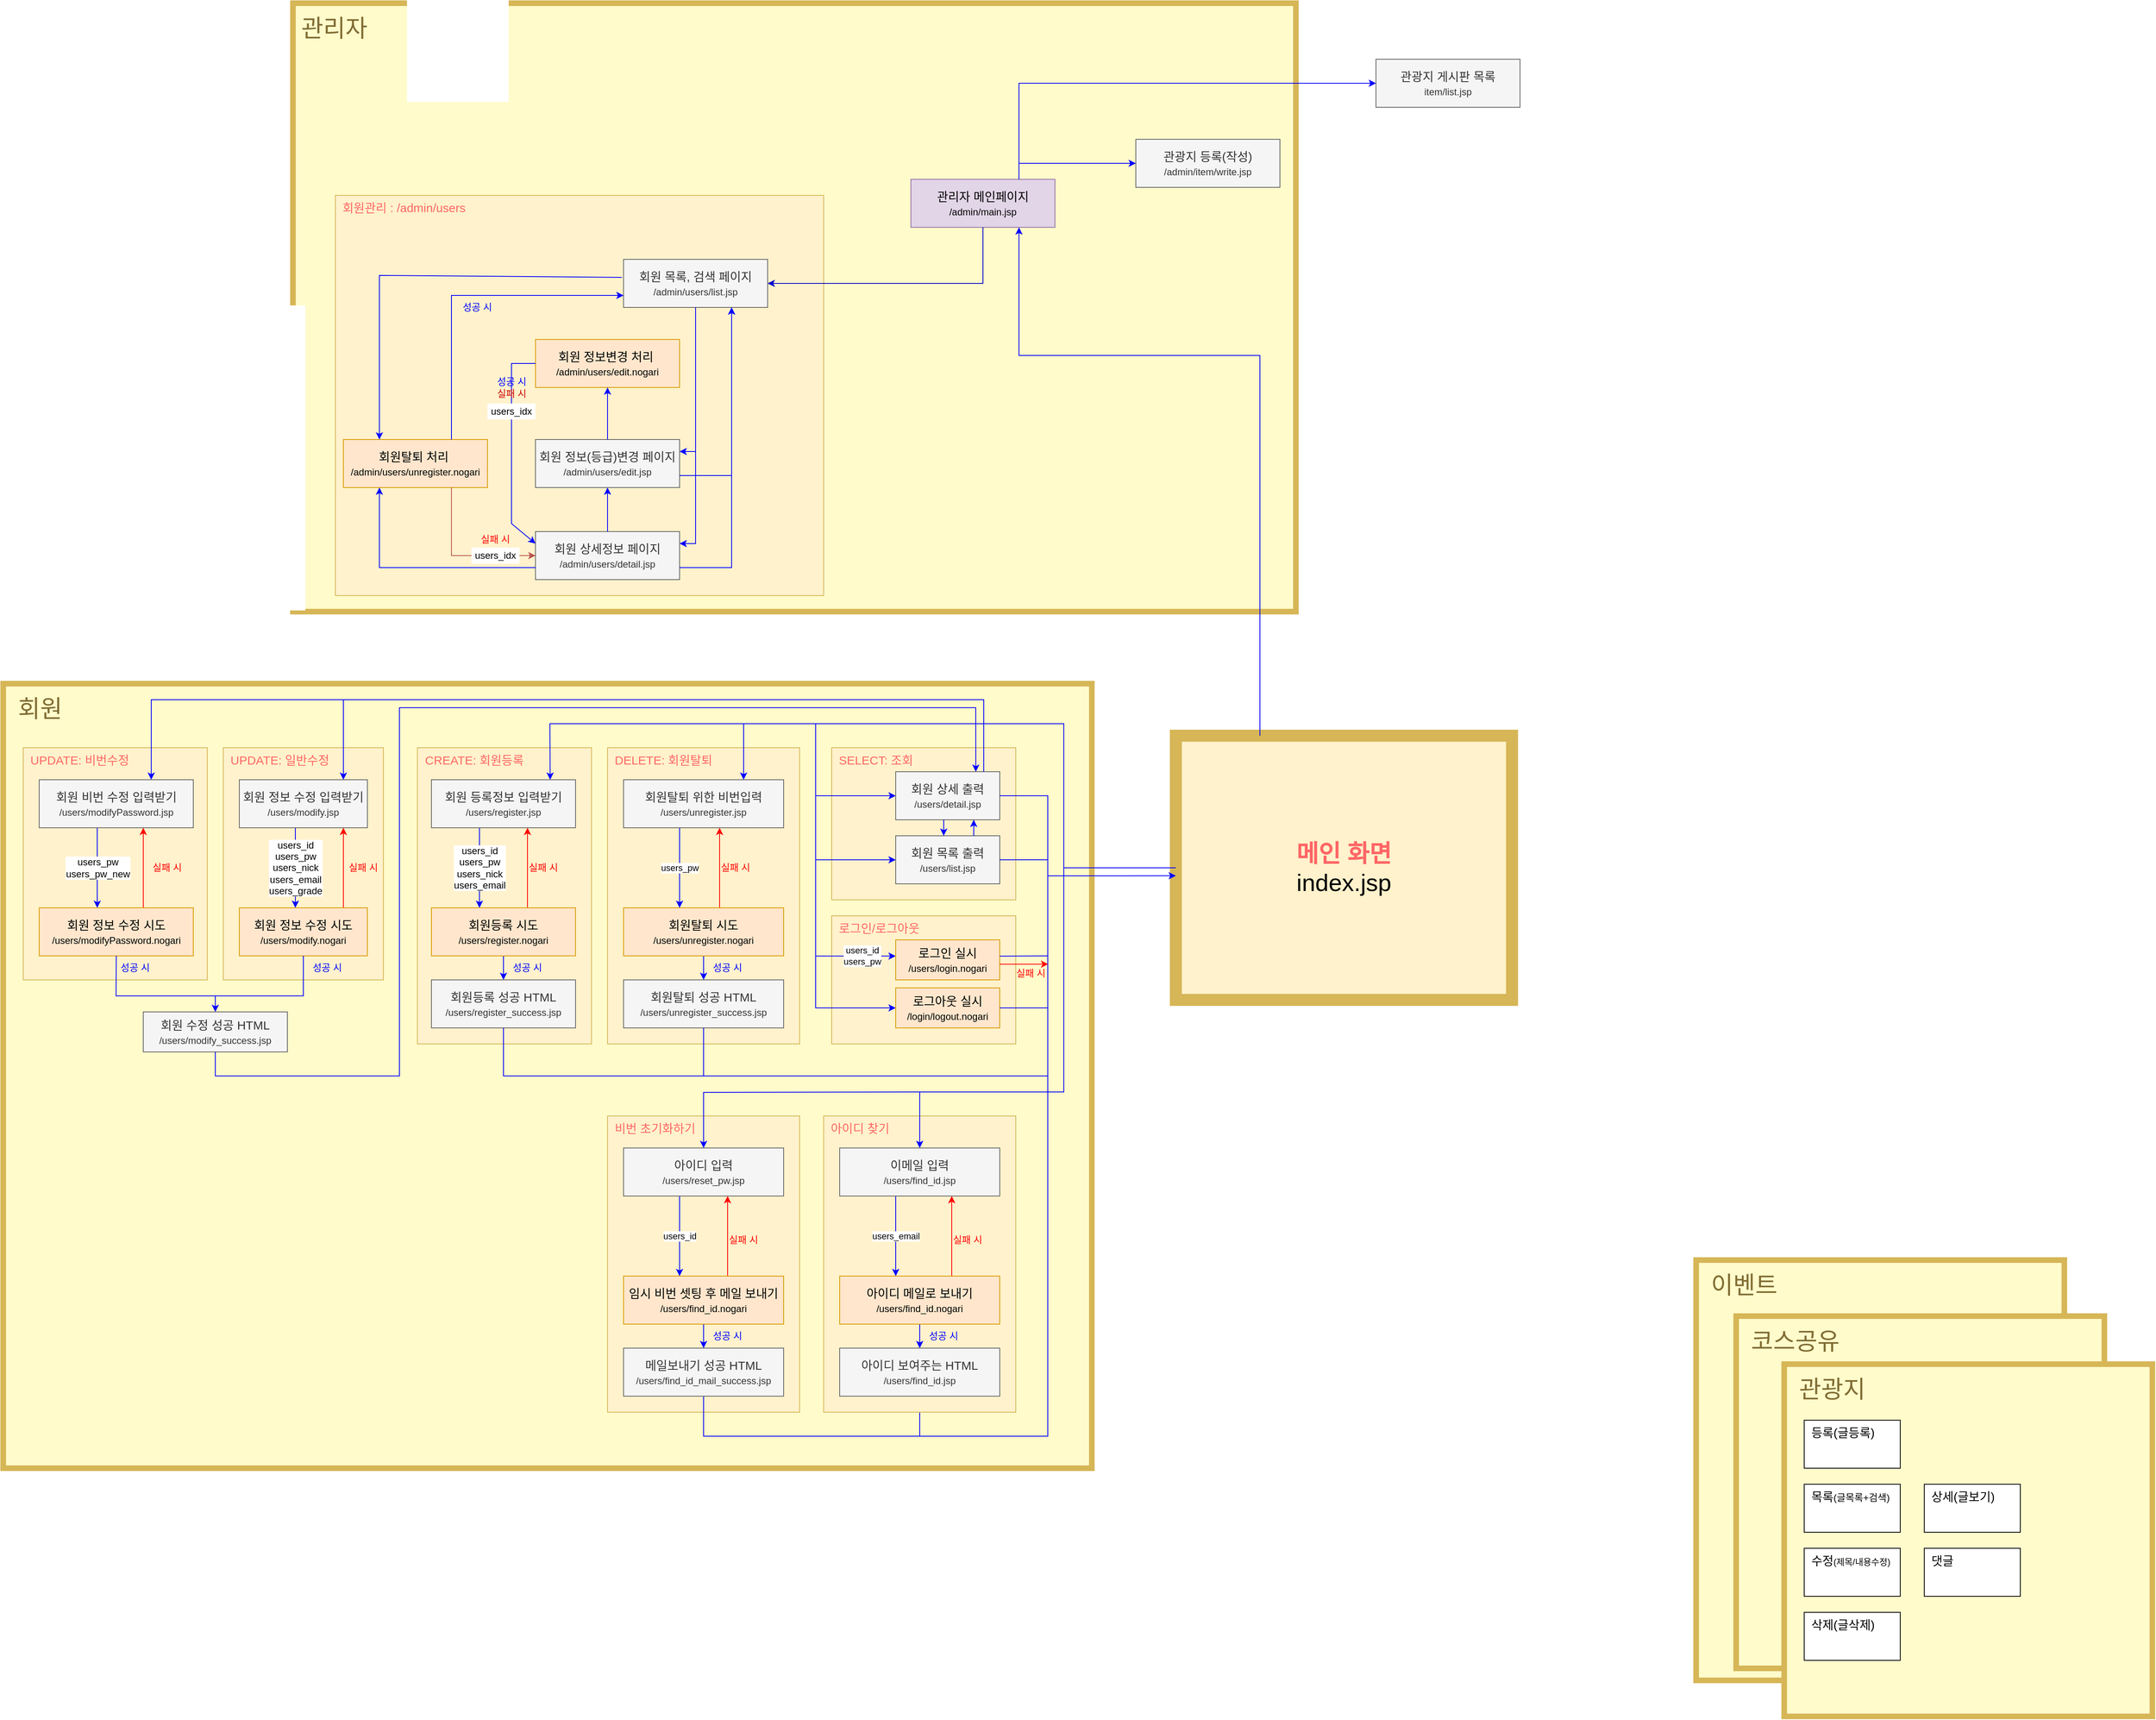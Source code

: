 <mxfile version="15.6.2" type="github">
  <diagram id="LKAplenjJ5uR3z4QHYQ-" name="페이지-1">
    <mxGraphModel dx="2889" dy="2183" grid="1" gridSize="10" guides="1" tooltips="1" connect="1" arrows="1" fold="1" page="1" pageScale="1" pageWidth="827" pageHeight="1169" math="0" shadow="0">
      <root>
        <mxCell id="0" />
        <mxCell id="1" parent="0" />
        <mxCell id="0Vb9KZRRIKZeTRUn4Ug8-1" value="&amp;nbsp;관리자" style="rounded=0;whiteSpace=wrap;html=1;fontSize=30;align=left;verticalAlign=top;strokeWidth=7;strokeColor=#D6B656;fillColor=#FFFBCB;fontColor=#806C33;spacingTop=7;" parent="1" vertex="1">
          <mxGeometry x="-433" y="-790" width="1253" height="760" as="geometry" />
        </mxCell>
        <mxCell id="RrxC0xVvVKl4LWV9-Iuu-66" value="회원관리 : /admin/users" style="rounded=0;whiteSpace=wrap;html=1;fontSize=15;align=left;verticalAlign=top;spacingLeft=7;fillColor=#fff2cc;strokeColor=#d6b656;fontColor=#FF6666;" parent="1" vertex="1">
          <mxGeometry x="-380" y="-550" width="610" height="500" as="geometry" />
        </mxCell>
        <mxCell id="Cjj9x0MrMo0YAK2Xyfjq-2" value="&amp;nbsp; 회원" style="rounded=0;whiteSpace=wrap;html=1;fontSize=30;align=left;verticalAlign=top;strokeWidth=7;strokeColor=#D6B656;fillColor=#FFfbCb;fontColor=#806C33;spacingTop=7;" parent="1" vertex="1">
          <mxGeometry x="-795" y="60" width="1360" height="980" as="geometry" />
        </mxCell>
        <mxCell id="0O0JYE6BqSJ9DFUvW0GO-49" value="로그인/로그아웃" style="rounded=0;whiteSpace=wrap;html=1;fontSize=15;align=left;verticalAlign=top;spacingLeft=7;fillColor=#fff2cc;strokeColor=#d6b656;fontColor=#FF6666;" parent="1" vertex="1">
          <mxGeometry x="240" y="350" width="230" height="160" as="geometry" />
        </mxCell>
        <mxCell id="Cjj9x0MrMo0YAK2Xyfjq-1" value="&lt;font color=&quot;#ff6666&quot;&gt;&lt;b&gt;메인 화면&lt;/b&gt;&lt;/font&gt;&lt;br style=&quot;font-size: 30px&quot;&gt;index.jsp" style="rounded=0;whiteSpace=wrap;html=1;fontSize=30;fillColor=#fff2cc;strokeColor=#d6b656;strokeWidth=15;" parent="1" vertex="1">
          <mxGeometry x="670" y="125" width="420" height="330" as="geometry" />
        </mxCell>
        <mxCell id="Cjj9x0MrMo0YAK2Xyfjq-6" value="&amp;nbsp; 이벤트" style="rounded=0;whiteSpace=wrap;html=1;fontSize=30;align=left;verticalAlign=top;strokeWidth=7;strokeColor=#D6B656;fillColor=#FFFBCB;fontColor=#806C33;spacingTop=7;" parent="1" vertex="1">
          <mxGeometry x="1320" y="780" width="460" height="525" as="geometry" />
        </mxCell>
        <mxCell id="Cjj9x0MrMo0YAK2Xyfjq-4" value="&amp;nbsp; 코스공유" style="rounded=0;whiteSpace=wrap;html=1;fontSize=30;align=left;verticalAlign=top;strokeWidth=7;strokeColor=#D6B656;fillColor=#FFFBCB;fontColor=#806C33;spacingTop=7;" parent="1" vertex="1">
          <mxGeometry x="1370" y="850" width="460" height="440" as="geometry" />
        </mxCell>
        <mxCell id="eZSYwbR7m7RFS-tzi52k-17" value="&amp;nbsp; 관광지" style="rounded=0;whiteSpace=wrap;html=1;fontSize=30;align=left;verticalAlign=top;strokeWidth=7;strokeColor=#D6B656;" parent="1" vertex="1">
          <mxGeometry x="1430" y="910" width="460" height="440" as="geometry" />
        </mxCell>
        <mxCell id="Cjj9x0MrMo0YAK2Xyfjq-88" value="UPDATE: 일반수정" style="rounded=0;whiteSpace=wrap;html=1;fontSize=15;align=left;verticalAlign=top;spacingLeft=7;fillColor=#fff2cc;strokeColor=#d6b656;fontColor=#FF6666;" parent="1" vertex="1">
          <mxGeometry x="-520" y="140" width="200" height="290" as="geometry" />
        </mxCell>
        <mxCell id="Cjj9x0MrMo0YAK2Xyfjq-121" value="UPDATE: 비번수정" style="rounded=0;whiteSpace=wrap;html=1;fontSize=15;align=left;verticalAlign=top;spacingLeft=7;fillColor=#fff2cc;strokeColor=#d6b656;fontColor=#FF6666;" parent="1" vertex="1">
          <mxGeometry x="-770" y="140" width="230" height="290" as="geometry" />
        </mxCell>
        <mxCell id="0O0JYE6BqSJ9DFUvW0GO-34" value="users_id&lt;br&gt;users_pw" style="edgeStyle=orthogonalEdgeStyle;rounded=0;orthogonalLoop=1;jettySize=auto;html=1;endArrow=classic;endFill=1;strokeColor=#0000FF;entryX=0;entryY=0.405;entryDx=0;entryDy=0;entryPerimeter=0;" parent="1" target="Cjj9x0MrMo0YAK2Xyfjq-65" edge="1">
          <mxGeometry x="0.616" relative="1" as="geometry">
            <mxPoint x="220" y="280" as="sourcePoint" />
            <mxPoint x="250" y="405" as="targetPoint" />
            <Array as="points">
              <mxPoint x="220" y="400" />
            </Array>
            <mxPoint as="offset" />
          </mxGeometry>
        </mxCell>
        <mxCell id="Cjj9x0MrMo0YAK2Xyfjq-3" value="&amp;nbsp; 관광지" style="rounded=0;whiteSpace=wrap;html=1;fontSize=30;align=left;verticalAlign=top;strokeWidth=7;strokeColor=#D6B656;fillColor=#FFFBCB;fontColor=#806C33;spacingTop=7;" parent="1" vertex="1">
          <mxGeometry x="1430" y="910" width="460" height="440" as="geometry" />
        </mxCell>
        <mxCell id="Cjj9x0MrMo0YAK2Xyfjq-16" value="등록(글등록)" style="rounded=0;whiteSpace=wrap;html=1;fontSize=15;align=left;verticalAlign=top;spacingLeft=7;" parent="1" vertex="1">
          <mxGeometry x="1455" y="980" width="120" height="60" as="geometry" />
        </mxCell>
        <mxCell id="Cjj9x0MrMo0YAK2Xyfjq-17" value="수정&lt;font style=&quot;font-size: 11px&quot;&gt;(제목/내용수정)&lt;/font&gt;" style="rounded=0;whiteSpace=wrap;html=1;fontSize=15;align=left;verticalAlign=top;spacingLeft=7;" parent="1" vertex="1">
          <mxGeometry x="1455" y="1140" width="120" height="60" as="geometry" />
        </mxCell>
        <mxCell id="Cjj9x0MrMo0YAK2Xyfjq-18" value="목록&lt;font style=&quot;font-size: 12px&quot;&gt;(글목록+검색)&lt;/font&gt;" style="rounded=0;whiteSpace=wrap;html=1;fontSize=15;align=left;verticalAlign=top;spacingLeft=7;" parent="1" vertex="1">
          <mxGeometry x="1455" y="1060" width="120" height="60" as="geometry" />
        </mxCell>
        <mxCell id="Cjj9x0MrMo0YAK2Xyfjq-19" value="삭제(글삭제)" style="rounded=0;whiteSpace=wrap;html=1;fontSize=15;align=left;verticalAlign=top;spacingLeft=7;" parent="1" vertex="1">
          <mxGeometry x="1455" y="1220" width="120" height="60" as="geometry" />
        </mxCell>
        <mxCell id="Cjj9x0MrMo0YAK2Xyfjq-20" value="상세(글보기)" style="rounded=0;whiteSpace=wrap;html=1;fontSize=15;align=left;verticalAlign=top;spacingLeft=7;" parent="1" vertex="1">
          <mxGeometry x="1605" y="1060" width="120" height="60" as="geometry" />
        </mxCell>
        <mxCell id="Cjj9x0MrMo0YAK2Xyfjq-24" value="댓글" style="rounded=0;whiteSpace=wrap;html=1;fontSize=15;align=left;verticalAlign=top;spacingLeft=7;" parent="1" vertex="1">
          <mxGeometry x="1605" y="1140" width="120" height="60" as="geometry" />
        </mxCell>
        <mxCell id="Cjj9x0MrMo0YAK2Xyfjq-55" value="" style="endArrow=classic;html=1;rounded=0;fontSize=12;fontColor=#0000FF;strokeColor=none;exitX=0.708;exitY=0;exitDx=0;exitDy=0;exitPerimeter=0;" parent="1" edge="1">
          <mxGeometry width="50" height="50" relative="1" as="geometry">
            <mxPoint x="623.96" y="535" as="sourcePoint" />
            <mxPoint x="624" y="435" as="targetPoint" />
          </mxGeometry>
        </mxCell>
        <mxCell id="Cjj9x0MrMo0YAK2Xyfjq-58" value="로그아웃 실시&lt;br&gt;&lt;font style=&quot;font-size: 12px&quot;&gt;/login/logout.nogari&lt;/font&gt;" style="rounded=0;whiteSpace=wrap;html=1;fontSize=15;align=center;verticalAlign=middle;spacingLeft=0;fillColor=#ffe6cc;strokeColor=#d79b00;" parent="1" vertex="1">
          <mxGeometry x="320" y="440" width="130" height="50" as="geometry" />
        </mxCell>
        <mxCell id="Cjj9x0MrMo0YAK2Xyfjq-65" value="로그인 실시&lt;br&gt;&lt;font style=&quot;font-size: 12px&quot;&gt;/users/login.nogari&lt;/font&gt;" style="rounded=0;whiteSpace=wrap;html=1;fontSize=15;align=center;verticalAlign=middle;spacingLeft=0;fillColor=#ffe6cc;strokeColor=#d79b00;" parent="1" vertex="1">
          <mxGeometry x="320" y="380" width="130" height="50" as="geometry" />
        </mxCell>
        <mxCell id="0O0JYE6BqSJ9DFUvW0GO-6" value="" style="edgeStyle=orthogonalEdgeStyle;rounded=0;orthogonalLoop=1;jettySize=auto;html=1;strokeColor=#FF0000;" parent="1" source="Cjj9x0MrMo0YAK2Xyfjq-92" target="Cjj9x0MrMo0YAK2Xyfjq-96" edge="1">
          <mxGeometry relative="1" as="geometry">
            <Array as="points">
              <mxPoint x="-370" y="310" />
              <mxPoint x="-370" y="310" />
            </Array>
          </mxGeometry>
        </mxCell>
        <mxCell id="Cjj9x0MrMo0YAK2Xyfjq-92" value="회원 정보 수정 시도&lt;br&gt;&lt;font style=&quot;font-size: 12px&quot;&gt;/users/modify.nogari&lt;/font&gt;" style="rounded=0;whiteSpace=wrap;html=1;fontSize=15;align=center;verticalAlign=middle;spacingLeft=0;fillColor=#ffe6cc;strokeColor=#d79b00;" parent="1" vertex="1">
          <mxGeometry x="-500" y="340" width="160" height="60" as="geometry" />
        </mxCell>
        <mxCell id="Cjj9x0MrMo0YAK2Xyfjq-93" value="회원 수정 성공 HTML&lt;br&gt;&lt;font style=&quot;font-size: 12px&quot;&gt;/users/modify_success.jsp&lt;/font&gt;" style="rounded=0;whiteSpace=wrap;html=1;fontSize=15;align=center;verticalAlign=middle;spacingLeft=0;fillColor=#f5f5f5;strokeColor=#666666;fontColor=#333333;" parent="1" vertex="1">
          <mxGeometry x="-620" y="470" width="180" height="50" as="geometry" />
        </mxCell>
        <mxCell id="Cjj9x0MrMo0YAK2Xyfjq-94" value="실패 시" style="text;html=1;strokeColor=none;fillColor=none;align=center;verticalAlign=middle;whiteSpace=wrap;rounded=0;fontSize=12;fontColor=#FF0000;" parent="1" vertex="1">
          <mxGeometry x="-375" y="275" width="60" height="30" as="geometry" />
        </mxCell>
        <mxCell id="Cjj9x0MrMo0YAK2Xyfjq-95" value="성공 시" style="text;html=1;strokeColor=none;fillColor=none;align=center;verticalAlign=middle;whiteSpace=wrap;rounded=0;fontSize=12;fontColor=#0000FF;" parent="1" vertex="1">
          <mxGeometry x="-420" y="400" width="60" height="30" as="geometry" />
        </mxCell>
        <mxCell id="0O0JYE6BqSJ9DFUvW0GO-5" value="&lt;div style=&quot;font-size: 12px&quot;&gt;users_id&lt;/div&gt;&lt;div style=&quot;font-size: 12px&quot;&gt;users_pw&lt;/div&gt;&lt;div style=&quot;font-size: 12px&quot;&gt;users_nick&lt;/div&gt;&lt;div style=&quot;font-size: 12px&quot;&gt;users_email&lt;/div&gt;&lt;div style=&quot;font-size: 12px&quot;&gt;users_grade&lt;/div&gt;" style="edgeStyle=orthogonalEdgeStyle;rounded=0;orthogonalLoop=1;jettySize=auto;html=1;strokeColor=#0000FF;" parent="1" source="Cjj9x0MrMo0YAK2Xyfjq-96" target="Cjj9x0MrMo0YAK2Xyfjq-92" edge="1">
          <mxGeometry relative="1" as="geometry">
            <Array as="points">
              <mxPoint x="-430" y="250" />
              <mxPoint x="-430" y="250" />
            </Array>
          </mxGeometry>
        </mxCell>
        <mxCell id="Cjj9x0MrMo0YAK2Xyfjq-96" value="회원 정보 수정 입력받기&lt;br&gt;&lt;font style=&quot;font-size: 12px&quot;&gt;/users/modify.jsp&lt;/font&gt;" style="rounded=0;whiteSpace=wrap;html=1;fontSize=15;align=center;verticalAlign=middle;spacingLeft=0;fillColor=#f5f5f5;fontColor=#333333;strokeColor=#666666;" parent="1" vertex="1">
          <mxGeometry x="-500" y="180" width="160" height="60" as="geometry" />
        </mxCell>
        <mxCell id="0O0JYE6BqSJ9DFUvW0GO-3" value="" style="edgeStyle=orthogonalEdgeStyle;rounded=0;orthogonalLoop=1;jettySize=auto;html=1;strokeColor=#FF0000;" parent="1" source="Cjj9x0MrMo0YAK2Xyfjq-125" target="Cjj9x0MrMo0YAK2Xyfjq-129" edge="1">
          <mxGeometry relative="1" as="geometry">
            <Array as="points">
              <mxPoint x="-620" y="290" />
              <mxPoint x="-620" y="290" />
            </Array>
          </mxGeometry>
        </mxCell>
        <mxCell id="Cjj9x0MrMo0YAK2Xyfjq-125" value="회원 정보 수정 시도&lt;br&gt;&lt;font style=&quot;font-size: 12px&quot;&gt;/users/modifyPassword.nogari&lt;/font&gt;" style="rounded=0;whiteSpace=wrap;html=1;fontSize=15;align=center;verticalAlign=middle;spacingLeft=0;fillColor=#ffe6cc;strokeColor=#d79b00;" parent="1" vertex="1">
          <mxGeometry x="-750" y="340" width="192.5" height="60" as="geometry" />
        </mxCell>
        <mxCell id="Cjj9x0MrMo0YAK2Xyfjq-127" value="실패 시" style="text;html=1;strokeColor=none;fillColor=none;align=center;verticalAlign=middle;whiteSpace=wrap;rounded=0;fontSize=12;fontColor=#FF0000;" parent="1" vertex="1">
          <mxGeometry x="-620" y="275" width="60" height="30" as="geometry" />
        </mxCell>
        <mxCell id="Cjj9x0MrMo0YAK2Xyfjq-128" value="성공 시" style="text;html=1;strokeColor=none;fillColor=none;align=center;verticalAlign=middle;whiteSpace=wrap;rounded=0;fontSize=12;fontColor=#0000FF;" parent="1" vertex="1">
          <mxGeometry x="-660" y="400" width="60" height="30" as="geometry" />
        </mxCell>
        <mxCell id="0O0JYE6BqSJ9DFUvW0GO-2" value="&lt;div style=&quot;font-size: 12px&quot;&gt;users_pw&lt;/div&gt;&lt;div style=&quot;font-size: 12px&quot;&gt;users_pw_new&lt;/div&gt;" style="edgeStyle=orthogonalEdgeStyle;rounded=0;orthogonalLoop=1;jettySize=auto;html=1;strokeColor=#0000FF;" parent="1" source="Cjj9x0MrMo0YAK2Xyfjq-129" target="Cjj9x0MrMo0YAK2Xyfjq-125" edge="1">
          <mxGeometry relative="1" as="geometry">
            <Array as="points">
              <mxPoint x="-677.5" y="250" />
              <mxPoint x="-677.5" y="250" />
            </Array>
          </mxGeometry>
        </mxCell>
        <mxCell id="Cjj9x0MrMo0YAK2Xyfjq-129" value="회원 비번 수정 입력받기&lt;br&gt;&lt;font style=&quot;font-size: 12px&quot;&gt;/users/modifyPassword.jsp&lt;/font&gt;" style="rounded=0;whiteSpace=wrap;html=1;fontSize=15;align=center;verticalAlign=middle;spacingLeft=0;fillColor=#f5f5f5;fontColor=#333333;strokeColor=#666666;" parent="1" vertex="1">
          <mxGeometry x="-750" y="180" width="192.5" height="60" as="geometry" />
        </mxCell>
        <mxCell id="Cjj9x0MrMo0YAK2Xyfjq-132" value="" style="endArrow=classic;html=1;rounded=0;fontSize=12;fontColor=#0000FF;strokeColor=#0000FF;entryX=0.727;entryY=0;entryDx=0;entryDy=0;entryPerimeter=0;" parent="1" target="Cjj9x0MrMo0YAK2Xyfjq-129" edge="1">
          <mxGeometry width="50" height="50" relative="1" as="geometry">
            <mxPoint x="-370" y="80" as="sourcePoint" />
            <mxPoint x="-620" y="170" as="targetPoint" />
            <Array as="points">
              <mxPoint x="-610" y="80" />
            </Array>
          </mxGeometry>
        </mxCell>
        <mxCell id="eZSYwbR7m7RFS-tzi52k-8" value="DELETE: 회원탈퇴" style="rounded=0;whiteSpace=wrap;html=1;fontSize=15;align=left;verticalAlign=top;spacingLeft=7;fillColor=#fff2cc;strokeColor=#d6b656;fontColor=#FF6666;" parent="1" vertex="1">
          <mxGeometry x="-40" y="140" width="240" height="370" as="geometry" />
        </mxCell>
        <mxCell id="eZSYwbR7m7RFS-tzi52k-9" value="SELECT: 조회" style="rounded=0;whiteSpace=wrap;html=1;fontSize=15;align=left;verticalAlign=top;spacingLeft=7;fillColor=#fff2cc;strokeColor=#d6b656;fontColor=#FF6666;" parent="1" vertex="1">
          <mxGeometry x="240" y="140" width="230" height="190" as="geometry" />
        </mxCell>
        <mxCell id="eZSYwbR7m7RFS-tzi52k-10" value="CREATE: 회원등록" style="rounded=0;whiteSpace=wrap;html=1;fontSize=15;align=left;verticalAlign=top;spacingLeft=7;fillColor=#fff2cc;strokeColor=#d6b656;fontColor=#FF6666;" parent="1" vertex="1">
          <mxGeometry x="-277.5" y="140" width="217.5" height="370" as="geometry" />
        </mxCell>
        <mxCell id="Cjj9x0MrMo0YAK2Xyfjq-29" value="" style="edgeStyle=orthogonalEdgeStyle;rounded=0;orthogonalLoop=1;jettySize=auto;html=1;fontSize=12;strokeColor=#0000FF;" parent="1" source="Cjj9x0MrMo0YAK2Xyfjq-26" target="Cjj9x0MrMo0YAK2Xyfjq-28" edge="1">
          <mxGeometry relative="1" as="geometry" />
        </mxCell>
        <mxCell id="0O0JYE6BqSJ9DFUvW0GO-12" value="" style="edgeStyle=orthogonalEdgeStyle;rounded=0;orthogonalLoop=1;jettySize=auto;html=1;strokeColor=#FF0000;" parent="1" source="Cjj9x0MrMo0YAK2Xyfjq-26" target="Cjj9x0MrMo0YAK2Xyfjq-34" edge="1">
          <mxGeometry relative="1" as="geometry">
            <Array as="points">
              <mxPoint x="-140" y="250" />
              <mxPoint x="-140" y="250" />
            </Array>
          </mxGeometry>
        </mxCell>
        <mxCell id="Cjj9x0MrMo0YAK2Xyfjq-26" value="회원등록 시도&lt;br&gt;&lt;font style=&quot;font-size: 12px&quot;&gt;/users/register.nogari&lt;/font&gt;" style="rounded=0;whiteSpace=wrap;html=1;fontSize=15;align=center;verticalAlign=middle;spacingLeft=0;fillColor=#ffe6cc;strokeColor=#d79b00;" parent="1" vertex="1">
          <mxGeometry x="-260" y="340" width="180" height="60" as="geometry" />
        </mxCell>
        <mxCell id="Cjj9x0MrMo0YAK2Xyfjq-28" value="회원등록 성공 HTML&lt;br&gt;&lt;font style=&quot;font-size: 12px&quot;&gt;/users/register_success.jsp&lt;/font&gt;" style="rounded=0;whiteSpace=wrap;html=1;fontSize=15;align=center;verticalAlign=middle;spacingLeft=0;fillColor=#f5f5f5;strokeColor=#666666;fontColor=#333333;" parent="1" vertex="1">
          <mxGeometry x="-260" y="430" width="180" height="60" as="geometry" />
        </mxCell>
        <mxCell id="Cjj9x0MrMo0YAK2Xyfjq-32" value="실패 시" style="text;html=1;strokeColor=none;fillColor=none;align=center;verticalAlign=middle;whiteSpace=wrap;rounded=0;fontSize=12;fontColor=#FF0000;" parent="1" vertex="1">
          <mxGeometry x="-150" y="275" width="60" height="30" as="geometry" />
        </mxCell>
        <mxCell id="Cjj9x0MrMo0YAK2Xyfjq-33" value="성공 시" style="text;html=1;strokeColor=none;fillColor=none;align=center;verticalAlign=middle;whiteSpace=wrap;rounded=0;fontSize=12;fontColor=#0000FF;" parent="1" vertex="1">
          <mxGeometry x="-170" y="400" width="60" height="30" as="geometry" />
        </mxCell>
        <mxCell id="0O0JYE6BqSJ9DFUvW0GO-10" value="&lt;div style=&quot;font-size: 12px&quot;&gt;users_id&lt;/div&gt;&lt;div style=&quot;font-size: 12px&quot;&gt;users_pw&lt;/div&gt;&lt;div style=&quot;font-size: 12px&quot;&gt;users_nick&lt;/div&gt;&lt;div style=&quot;font-size: 12px&quot;&gt;users_email&lt;/div&gt;" style="edgeStyle=orthogonalEdgeStyle;rounded=0;orthogonalLoop=1;jettySize=auto;html=1;strokeColor=#0000FF;" parent="1" source="Cjj9x0MrMo0YAK2Xyfjq-34" target="Cjj9x0MrMo0YAK2Xyfjq-26" edge="1">
          <mxGeometry relative="1" as="geometry">
            <Array as="points">
              <mxPoint x="-200" y="250" />
              <mxPoint x="-200" y="250" />
            </Array>
          </mxGeometry>
        </mxCell>
        <mxCell id="Cjj9x0MrMo0YAK2Xyfjq-34" value="회원 등록정보 입력받기&lt;br&gt;&lt;font style=&quot;font-size: 12px&quot;&gt;/users/register.jsp&lt;/font&gt;" style="rounded=0;whiteSpace=wrap;html=1;fontSize=15;align=center;verticalAlign=middle;spacingLeft=0;fillColor=#f5f5f5;fontColor=#333333;strokeColor=#666666;" parent="1" vertex="1">
          <mxGeometry x="-260" y="180" width="180" height="60" as="geometry" />
        </mxCell>
        <mxCell id="Cjj9x0MrMo0YAK2Xyfjq-70" value="" style="edgeStyle=orthogonalEdgeStyle;rounded=0;orthogonalLoop=1;jettySize=auto;html=1;fontSize=12;strokeColor=#0000FF;" parent="1" source="Cjj9x0MrMo0YAK2Xyfjq-71" target="Cjj9x0MrMo0YAK2Xyfjq-72" edge="1">
          <mxGeometry relative="1" as="geometry" />
        </mxCell>
        <mxCell id="0O0JYE6BqSJ9DFUvW0GO-14" value="" style="edgeStyle=orthogonalEdgeStyle;rounded=0;orthogonalLoop=1;jettySize=auto;html=1;strokeColor=#FF0000;" parent="1" source="Cjj9x0MrMo0YAK2Xyfjq-71" target="Cjj9x0MrMo0YAK2Xyfjq-74" edge="1">
          <mxGeometry relative="1" as="geometry">
            <Array as="points">
              <mxPoint x="100" y="320" />
              <mxPoint x="100" y="320" />
            </Array>
          </mxGeometry>
        </mxCell>
        <mxCell id="Cjj9x0MrMo0YAK2Xyfjq-71" value="회원탈퇴 시도&lt;br&gt;&lt;font style=&quot;font-size: 12px&quot;&gt;/users/unregister.nogari&lt;/font&gt;" style="rounded=0;whiteSpace=wrap;html=1;fontSize=15;align=center;verticalAlign=middle;spacingLeft=0;fillColor=#ffe6cc;strokeColor=#d79b00;" parent="1" vertex="1">
          <mxGeometry x="-20" y="340" width="200" height="60" as="geometry" />
        </mxCell>
        <mxCell id="Cjj9x0MrMo0YAK2Xyfjq-72" value="회원탈퇴 성공 HTML&lt;br&gt;&lt;font style=&quot;font-size: 12px&quot;&gt;/users/unregister_success.jsp&lt;/font&gt;" style="rounded=0;whiteSpace=wrap;html=1;fontSize=15;align=center;verticalAlign=middle;spacingLeft=0;fillColor=#f5f5f5;strokeColor=#666666;fontColor=#333333;" parent="1" vertex="1">
          <mxGeometry x="-20" y="430" width="200" height="60" as="geometry" />
        </mxCell>
        <mxCell id="0O0JYE6BqSJ9DFUvW0GO-13" value="users_pw" style="edgeStyle=orthogonalEdgeStyle;rounded=0;orthogonalLoop=1;jettySize=auto;html=1;strokeColor=#0000FF;" parent="1" source="Cjj9x0MrMo0YAK2Xyfjq-74" target="Cjj9x0MrMo0YAK2Xyfjq-71" edge="1">
          <mxGeometry relative="1" as="geometry">
            <Array as="points">
              <mxPoint x="50" y="280" />
              <mxPoint x="50" y="280" />
            </Array>
          </mxGeometry>
        </mxCell>
        <mxCell id="Cjj9x0MrMo0YAK2Xyfjq-74" value="회원탈퇴 위한 비번입력&lt;br&gt;&lt;font style=&quot;font-size: 12px&quot;&gt;/users/unregister.jsp&lt;/font&gt;" style="rounded=0;whiteSpace=wrap;html=1;fontSize=15;align=center;verticalAlign=middle;spacingLeft=0;fillColor=#f5f5f5;fontColor=#333333;strokeColor=#666666;" parent="1" vertex="1">
          <mxGeometry x="-20" y="180" width="200" height="60" as="geometry" />
        </mxCell>
        <mxCell id="Cjj9x0MrMo0YAK2Xyfjq-79" value="실패 시" style="text;html=1;strokeColor=none;fillColor=none;align=center;verticalAlign=middle;whiteSpace=wrap;rounded=0;fontSize=12;fontColor=#FF0000;" parent="1" vertex="1">
          <mxGeometry x="90" y="275" width="60" height="30" as="geometry" />
        </mxCell>
        <mxCell id="Cjj9x0MrMo0YAK2Xyfjq-83" value="성공 시" style="text;html=1;strokeColor=none;fillColor=none;align=center;verticalAlign=middle;whiteSpace=wrap;rounded=0;fontSize=12;fontColor=#0000FF;" parent="1" vertex="1">
          <mxGeometry x="80" y="400" width="60" height="30" as="geometry" />
        </mxCell>
        <mxCell id="qeRpfIJ-NzUvuzRz1GTt-18" value="회원 목록 출력&lt;br&gt;&lt;font style=&quot;font-size: 12px&quot;&gt;/users/list.jsp&lt;/font&gt;" style="rounded=0;whiteSpace=wrap;html=1;fontSize=15;align=center;verticalAlign=middle;spacingLeft=0;fillColor=#f5f5f5;fontColor=#333333;strokeColor=#666666;" parent="1" vertex="1">
          <mxGeometry x="320" y="250" width="130" height="60" as="geometry" />
        </mxCell>
        <mxCell id="Cjj9x0MrMo0YAK2Xyfjq-50" value="" style="edgeStyle=orthogonalEdgeStyle;rounded=0;orthogonalLoop=1;jettySize=auto;html=1;fontSize=12;fontColor=#0000FF;strokeColor=#0000FF;entryX=0;entryY=0.5;entryDx=0;entryDy=0;exitX=0;exitY=0.5;exitDx=0;exitDy=0;" parent="1" source="Cjj9x0MrMo0YAK2Xyfjq-1" target="qeRpfIJ-NzUvuzRz1GTt-19" edge="1">
          <mxGeometry relative="1" as="geometry">
            <mxPoint x="380" y="110" as="sourcePoint" />
            <mxPoint x="260" y="200" as="targetPoint" />
            <Array as="points">
              <mxPoint x="530" y="290" />
              <mxPoint x="530" y="110" />
              <mxPoint x="220" y="110" />
              <mxPoint x="220" y="200" />
            </Array>
          </mxGeometry>
        </mxCell>
        <mxCell id="Cjj9x0MrMo0YAK2Xyfjq-82" value="" style="endArrow=classic;html=1;rounded=0;fontSize=12;fontColor=#0000FF;strokeColor=#0000FF;entryX=0.824;entryY=0;entryDx=0;entryDy=0;entryPerimeter=0;" parent="1" target="Cjj9x0MrMo0YAK2Xyfjq-34" edge="1">
          <mxGeometry width="50" height="50" relative="1" as="geometry">
            <mxPoint x="220" y="110" as="sourcePoint" />
            <mxPoint x="-30" y="170" as="targetPoint" />
            <Array as="points">
              <mxPoint x="-112" y="110" />
            </Array>
          </mxGeometry>
        </mxCell>
        <mxCell id="Cjj9x0MrMo0YAK2Xyfjq-45" value="" style="endArrow=classic;html=1;rounded=0;fontSize=12;fontColor=#0000FF;strokeColor=#0000FF;exitX=0.5;exitY=1;exitDx=0;exitDy=0;entryX=0;entryY=0.53;entryDx=0;entryDy=0;entryPerimeter=0;" parent="1" source="Cjj9x0MrMo0YAK2Xyfjq-72" target="Cjj9x0MrMo0YAK2Xyfjq-1" edge="1">
          <mxGeometry width="50" height="50" relative="1" as="geometry">
            <mxPoint x="90" y="545" as="sourcePoint" />
            <mxPoint x="480" y="350" as="targetPoint" />
            <Array as="points">
              <mxPoint x="80" y="550" />
              <mxPoint x="510" y="550" />
              <mxPoint x="510" y="430" />
              <mxPoint x="510" y="300" />
            </Array>
          </mxGeometry>
        </mxCell>
        <mxCell id="Cjj9x0MrMo0YAK2Xyfjq-47" value="" style="endArrow=none;html=1;rounded=0;fontSize=12;fontColor=#0000FF;strokeColor=#0000FF;exitX=0.5;exitY=1;exitDx=0;exitDy=0;" parent="1" source="Cjj9x0MrMo0YAK2Xyfjq-28" edge="1">
          <mxGeometry width="50" height="50" relative="1" as="geometry">
            <mxPoint x="-70" y="485" as="sourcePoint" />
            <mxPoint x="80" y="550" as="targetPoint" />
            <Array as="points">
              <mxPoint x="-170" y="550" />
            </Array>
          </mxGeometry>
        </mxCell>
        <mxCell id="qeRpfIJ-NzUvuzRz1GTt-19" value="회원 상세 출력&lt;br&gt;&lt;font style=&quot;font-size: 12px&quot;&gt;/users/detail.jsp&lt;/font&gt;" style="rounded=0;whiteSpace=wrap;html=1;fontSize=15;align=center;verticalAlign=middle;spacingLeft=0;fillColor=#f5f5f5;fontColor=#333333;strokeColor=#666666;" parent="1" vertex="1">
          <mxGeometry x="320" y="170" width="130" height="60" as="geometry" />
        </mxCell>
        <mxCell id="eZSYwbR7m7RFS-tzi52k-21" value="" style="endArrow=none;html=1;rounded=0;sketch=0;fontColor=#FF6666;strokeColor=#0000FF;fillColor=#A8DADC;entryX=0.5;entryY=1;entryDx=0;entryDy=0;" parent="1" target="Cjj9x0MrMo0YAK2Xyfjq-125" edge="1">
          <mxGeometry x="-640" y="440" width="50" height="50" as="geometry">
            <mxPoint x="-520" y="450" as="sourcePoint" />
            <mxPoint x="-646" y="410" as="targetPoint" />
            <Array as="points">
              <mxPoint x="-654" y="450" />
            </Array>
          </mxGeometry>
        </mxCell>
        <mxCell id="eZSYwbR7m7RFS-tzi52k-23" value="" style="endArrow=classic;html=1;rounded=0;sketch=0;fontColor=#FF6666;strokeColor=#0000FF;fillColor=#A8DADC;exitX=0.5;exitY=1;exitDx=0;exitDy=0;entryX=0.5;entryY=0;entryDx=0;entryDy=0;" parent="1" source="Cjj9x0MrMo0YAK2Xyfjq-92" target="Cjj9x0MrMo0YAK2Xyfjq-93" edge="1">
          <mxGeometry x="-640" y="440" width="50" height="50" as="geometry">
            <mxPoint x="-550" y="490" as="sourcePoint" />
            <mxPoint x="-520" y="480" as="targetPoint" />
            <Array as="points">
              <mxPoint x="-420" y="450" />
              <mxPoint x="-530" y="450" />
            </Array>
          </mxGeometry>
        </mxCell>
        <mxCell id="0O0JYE6BqSJ9DFUvW0GO-16" value="" style="endArrow=classic;html=1;rounded=0;strokeColor=#0000FF;entryX=0;entryY=0.5;entryDx=0;entryDy=0;" parent="1" target="qeRpfIJ-NzUvuzRz1GTt-18" edge="1">
          <mxGeometry width="50" height="50" relative="1" as="geometry">
            <mxPoint x="220" y="200" as="sourcePoint" />
            <mxPoint x="260" y="327.92" as="targetPoint" />
            <Array as="points">
              <mxPoint x="220" y="280" />
            </Array>
          </mxGeometry>
        </mxCell>
        <mxCell id="0O0JYE6BqSJ9DFUvW0GO-23" value="" style="endArrow=none;html=1;rounded=0;strokeColor=#0000FF;exitX=0.913;exitY=0.737;exitDx=0;exitDy=0;exitPerimeter=0;" parent="1" source="eZSYwbR7m7RFS-tzi52k-9" edge="1">
          <mxGeometry width="50" height="50" relative="1" as="geometry">
            <mxPoint x="570" y="280" as="sourcePoint" />
            <mxPoint x="510" y="300" as="targetPoint" />
            <Array as="points">
              <mxPoint x="510" y="280" />
            </Array>
          </mxGeometry>
        </mxCell>
        <mxCell id="0O0JYE6BqSJ9DFUvW0GO-28" value="" style="endArrow=classic;html=1;rounded=0;strokeColor=#0000FF;" parent="1" edge="1">
          <mxGeometry width="50" height="50" relative="1" as="geometry">
            <mxPoint x="380" y="230" as="sourcePoint" />
            <mxPoint x="380" y="250" as="targetPoint" />
          </mxGeometry>
        </mxCell>
        <mxCell id="0O0JYE6BqSJ9DFUvW0GO-30" value="" style="endArrow=none;html=1;rounded=0;strokeColor=#0000FF;exitX=1;exitY=0.5;exitDx=0;exitDy=0;" parent="1" source="qeRpfIJ-NzUvuzRz1GTt-19" edge="1">
          <mxGeometry width="50" height="50" relative="1" as="geometry">
            <mxPoint x="360" y="290" as="sourcePoint" />
            <mxPoint x="510" y="280" as="targetPoint" />
            <Array as="points">
              <mxPoint x="510" y="200" />
              <mxPoint x="510" y="280" />
            </Array>
          </mxGeometry>
        </mxCell>
        <mxCell id="0O0JYE6BqSJ9DFUvW0GO-31" value="" style="endArrow=classic;html=1;rounded=0;strokeColor=#0000FF;entryX=0.75;entryY=1;entryDx=0;entryDy=0;exitX=0.75;exitY=0;exitDx=0;exitDy=0;" parent="1" source="qeRpfIJ-NzUvuzRz1GTt-18" target="qeRpfIJ-NzUvuzRz1GTt-19" edge="1">
          <mxGeometry width="50" height="50" relative="1" as="geometry">
            <mxPoint x="370" y="240" as="sourcePoint" />
            <mxPoint x="370" y="380" as="targetPoint" />
          </mxGeometry>
        </mxCell>
        <mxCell id="Cjj9x0MrMo0YAK2Xyfjq-118" value="" style="endArrow=classic;html=1;rounded=0;fontSize=12;fontColor=#0000FF;strokeColor=#0000FF;entryX=0.75;entryY=0.138;entryDx=0;entryDy=0;entryPerimeter=0;exitX=0.826;exitY=0.158;exitDx=0;exitDy=0;exitPerimeter=0;" parent="1" source="eZSYwbR7m7RFS-tzi52k-9" target="Cjj9x0MrMo0YAK2Xyfjq-88" edge="1">
          <mxGeometry width="50" height="50" relative="1" as="geometry">
            <mxPoint x="360" y="170" as="sourcePoint" />
            <mxPoint x="-370" y="170" as="targetPoint" />
            <Array as="points">
              <mxPoint x="430" y="80" />
              <mxPoint x="-370" y="80" />
            </Array>
          </mxGeometry>
        </mxCell>
        <mxCell id="Cjj9x0MrMo0YAK2Xyfjq-131" value="" style="endArrow=classic;html=1;rounded=0;fontSize=12;fontColor=#0000FF;strokeColor=#0000FF;exitX=0.5;exitY=1;exitDx=0;exitDy=0;endFill=1;entryX=0.783;entryY=0.158;entryDx=0;entryDy=0;entryPerimeter=0;" parent="1" source="Cjj9x0MrMo0YAK2Xyfjq-93" target="eZSYwbR7m7RFS-tzi52k-9" edge="1">
          <mxGeometry width="50" height="50" relative="1" as="geometry">
            <mxPoint x="-500" y="540" as="sourcePoint" />
            <mxPoint x="420" y="130" as="targetPoint" />
            <Array as="points">
              <mxPoint x="-530" y="550" />
              <mxPoint x="-300" y="550" />
              <mxPoint x="-300" y="90" />
              <mxPoint x="420" y="90" />
            </Array>
          </mxGeometry>
        </mxCell>
        <mxCell id="0O0JYE6BqSJ9DFUvW0GO-33" value="" style="endArrow=classic;html=1;rounded=0;strokeColor=#0000FF;" parent="1" edge="1">
          <mxGeometry width="50" height="50" relative="1" as="geometry">
            <mxPoint x="130" y="110" as="sourcePoint" />
            <mxPoint x="130" y="180" as="targetPoint" />
          </mxGeometry>
        </mxCell>
        <mxCell id="0O0JYE6BqSJ9DFUvW0GO-40" value="" style="endArrow=classic;html=1;rounded=0;strokeColor=#0000FF;" parent="1" edge="1">
          <mxGeometry width="50" height="50" relative="1" as="geometry">
            <mxPoint x="220" y="400" as="sourcePoint" />
            <mxPoint x="320" y="465" as="targetPoint" />
            <Array as="points">
              <mxPoint x="220" y="465" />
            </Array>
          </mxGeometry>
        </mxCell>
        <mxCell id="0O0JYE6BqSJ9DFUvW0GO-44" value="비번 초기화하기" style="rounded=0;whiteSpace=wrap;html=1;fontSize=15;align=left;verticalAlign=top;spacingLeft=7;fillColor=#fff2cc;strokeColor=#d6b656;fontColor=#FF6666;" parent="1" vertex="1">
          <mxGeometry x="-40" y="600" width="240" height="370" as="geometry" />
        </mxCell>
        <mxCell id="0O0JYE6BqSJ9DFUvW0GO-66" value="" style="edgeStyle=orthogonalEdgeStyle;rounded=0;orthogonalLoop=1;jettySize=auto;html=1;endArrow=classic;endFill=1;strokeColor=#0000FF;" parent="1" source="0O0JYE6BqSJ9DFUvW0GO-45" target="0O0JYE6BqSJ9DFUvW0GO-46" edge="1">
          <mxGeometry relative="1" as="geometry" />
        </mxCell>
        <mxCell id="0O0JYE6BqSJ9DFUvW0GO-69" value="" style="edgeStyle=orthogonalEdgeStyle;rounded=0;orthogonalLoop=1;jettySize=auto;html=1;endArrow=classic;endFill=1;strokeColor=#FF0000;" parent="1" source="0O0JYE6BqSJ9DFUvW0GO-45" target="0O0JYE6BqSJ9DFUvW0GO-47" edge="1">
          <mxGeometry relative="1" as="geometry">
            <Array as="points">
              <mxPoint x="110" y="760" />
              <mxPoint x="110" y="760" />
            </Array>
          </mxGeometry>
        </mxCell>
        <mxCell id="0O0JYE6BqSJ9DFUvW0GO-45" value="임시 비번 셋팅 후 메일 보내기&lt;br&gt;&lt;font style=&quot;font-size: 12px&quot;&gt;/users/find_id.nogari&lt;/font&gt;" style="rounded=0;whiteSpace=wrap;html=1;fontSize=15;align=center;verticalAlign=middle;spacingLeft=0;fillColor=#ffe6cc;strokeColor=#d79b00;" parent="1" vertex="1">
          <mxGeometry x="-20" y="800" width="200" height="60" as="geometry" />
        </mxCell>
        <mxCell id="0O0JYE6BqSJ9DFUvW0GO-77" value="" style="edgeStyle=orthogonalEdgeStyle;rounded=0;orthogonalLoop=1;jettySize=auto;html=1;endArrow=none;endFill=0;strokeColor=#0000FF;" parent="1" source="0O0JYE6BqSJ9DFUvW0GO-46" edge="1">
          <mxGeometry relative="1" as="geometry">
            <mxPoint x="510" y="550" as="targetPoint" />
            <Array as="points">
              <mxPoint x="80" y="1000" />
              <mxPoint x="510" y="1000" />
            </Array>
          </mxGeometry>
        </mxCell>
        <mxCell id="0O0JYE6BqSJ9DFUvW0GO-46" value="메일보내기 성공 HTML&lt;br&gt;&lt;font style=&quot;font-size: 12px&quot;&gt;/users/find_id_mail_success.jsp&lt;/font&gt;" style="rounded=0;whiteSpace=wrap;html=1;fontSize=15;align=center;verticalAlign=middle;spacingLeft=0;fillColor=#f5f5f5;strokeColor=#666666;fontColor=#333333;" parent="1" vertex="1">
          <mxGeometry x="-20" y="890" width="200" height="60" as="geometry" />
        </mxCell>
        <mxCell id="0O0JYE6BqSJ9DFUvW0GO-67" value="users_id" style="edgeStyle=orthogonalEdgeStyle;rounded=0;orthogonalLoop=1;jettySize=auto;html=1;endArrow=classic;endFill=1;strokeColor=#0000FF;" parent="1" source="0O0JYE6BqSJ9DFUvW0GO-47" target="0O0JYE6BqSJ9DFUvW0GO-45" edge="1">
          <mxGeometry relative="1" as="geometry">
            <Array as="points">
              <mxPoint x="50" y="760" />
              <mxPoint x="50" y="760" />
            </Array>
          </mxGeometry>
        </mxCell>
        <mxCell id="0O0JYE6BqSJ9DFUvW0GO-75" value="" style="edgeStyle=orthogonalEdgeStyle;rounded=0;orthogonalLoop=1;jettySize=auto;html=1;endArrow=classic;endFill=1;strokeColor=#0000FF;" parent="1" target="0O0JYE6BqSJ9DFUvW0GO-47" edge="1">
          <mxGeometry relative="1" as="geometry">
            <mxPoint x="350" y="570" as="sourcePoint" />
          </mxGeometry>
        </mxCell>
        <mxCell id="0O0JYE6BqSJ9DFUvW0GO-47" value="아이디 입력&lt;br&gt;&lt;font style=&quot;font-size: 12px&quot;&gt;/users/reset_pw.jsp&lt;/font&gt;" style="rounded=0;whiteSpace=wrap;html=1;fontSize=15;align=center;verticalAlign=middle;spacingLeft=0;fillColor=#f5f5f5;fontColor=#333333;strokeColor=#666666;" parent="1" vertex="1">
          <mxGeometry x="-20" y="640" width="200" height="60" as="geometry" />
        </mxCell>
        <mxCell id="0O0JYE6BqSJ9DFUvW0GO-36" value="실패 시" style="text;html=1;strokeColor=none;fillColor=none;align=center;verticalAlign=middle;whiteSpace=wrap;rounded=0;fontSize=12;fontColor=#FF0000;" parent="1" vertex="1">
          <mxGeometry x="459" y="407" width="60" height="30" as="geometry" />
        </mxCell>
        <mxCell id="0O0JYE6BqSJ9DFUvW0GO-48" value="" style="endArrow=classic;html=1;rounded=0;fontSize=12;fontColor=#0000FF;strokeColor=#FF0000;exitX=1;exitY=0.607;exitDx=0;exitDy=0;endFill=1;exitPerimeter=0;entryX=0.859;entryY=0.112;entryDx=0;entryDy=0;entryPerimeter=0;" parent="1" source="Cjj9x0MrMo0YAK2Xyfjq-65" target="0O0JYE6BqSJ9DFUvW0GO-36" edge="1">
          <mxGeometry x="90" y="744.37" width="50" height="50" as="geometry">
            <mxPoint x="270" y="690" as="sourcePoint" />
            <mxPoint x="510" y="410" as="targetPoint" />
            <Array as="points" />
          </mxGeometry>
        </mxCell>
        <mxCell id="0O0JYE6BqSJ9DFUvW0GO-55" value="" style="endArrow=none;html=1;rounded=0;fontSize=12;fontColor=#0000FF;strokeColor=#0000FF;exitX=1;exitY=0.5;exitDx=0;exitDy=0;endFill=0;" parent="1" edge="1">
          <mxGeometry x="880" y="429.17" width="50" height="50" as="geometry">
            <mxPoint x="450" y="465" as="sourcePoint" />
            <mxPoint x="510" y="465" as="targetPoint" />
            <Array as="points" />
          </mxGeometry>
        </mxCell>
        <mxCell id="0O0JYE6BqSJ9DFUvW0GO-56" value="" style="endArrow=none;html=1;rounded=0;fontSize=12;fontColor=#0000FF;strokeColor=#0000FF;exitX=0.913;exitY=0.315;exitDx=0;exitDy=0;endFill=0;exitPerimeter=0;" parent="1" source="0O0JYE6BqSJ9DFUvW0GO-49" edge="1">
          <mxGeometry x="890" y="439.17" width="50" height="50" as="geometry">
            <mxPoint x="460" y="475" as="sourcePoint" />
            <mxPoint x="510" y="400" as="targetPoint" />
            <Array as="points" />
          </mxGeometry>
        </mxCell>
        <mxCell id="0O0JYE6BqSJ9DFUvW0GO-79" value="" style="edgeStyle=orthogonalEdgeStyle;rounded=0;orthogonalLoop=1;jettySize=auto;html=1;endArrow=none;endFill=0;strokeColor=#0000FF;" parent="1" source="0O0JYE6BqSJ9DFUvW0GO-57" edge="1">
          <mxGeometry relative="1" as="geometry">
            <mxPoint x="350" y="1000" as="targetPoint" />
          </mxGeometry>
        </mxCell>
        <mxCell id="0O0JYE6BqSJ9DFUvW0GO-57" value="아이디 찾기" style="rounded=0;whiteSpace=wrap;html=1;fontSize=15;align=left;verticalAlign=top;spacingLeft=7;fillColor=#fff2cc;strokeColor=#d6b656;fontColor=#FF6666;" parent="1" vertex="1">
          <mxGeometry x="230" y="600" width="240" height="370" as="geometry" />
        </mxCell>
        <mxCell id="0O0JYE6BqSJ9DFUvW0GO-62" value="" style="edgeStyle=orthogonalEdgeStyle;rounded=0;orthogonalLoop=1;jettySize=auto;html=1;endArrow=classic;endFill=1;strokeColor=#FF0000;" parent="1" source="0O0JYE6BqSJ9DFUvW0GO-58" target="0O0JYE6BqSJ9DFUvW0GO-60" edge="1">
          <mxGeometry relative="1" as="geometry">
            <Array as="points">
              <mxPoint x="390" y="730" />
              <mxPoint x="390" y="730" />
            </Array>
          </mxGeometry>
        </mxCell>
        <mxCell id="0O0JYE6BqSJ9DFUvW0GO-65" value="" style="edgeStyle=orthogonalEdgeStyle;rounded=0;orthogonalLoop=1;jettySize=auto;html=1;endArrow=classic;endFill=1;strokeColor=#0000FF;" parent="1" source="0O0JYE6BqSJ9DFUvW0GO-58" target="0O0JYE6BqSJ9DFUvW0GO-59" edge="1">
          <mxGeometry relative="1" as="geometry" />
        </mxCell>
        <mxCell id="0O0JYE6BqSJ9DFUvW0GO-58" value="아이디 메일로 보내기&lt;br&gt;&lt;font style=&quot;font-size: 12px&quot;&gt;/users/find_id.nogari&lt;/font&gt;" style="rounded=0;whiteSpace=wrap;html=1;fontSize=15;align=center;verticalAlign=middle;spacingLeft=0;fillColor=#ffe6cc;strokeColor=#d79b00;" parent="1" vertex="1">
          <mxGeometry x="250" y="800" width="200" height="60" as="geometry" />
        </mxCell>
        <mxCell id="0O0JYE6BqSJ9DFUvW0GO-59" value="아이디 보여주는 HTML&lt;br&gt;&lt;font style=&quot;font-size: 12px&quot;&gt;/users/find_id.jsp&lt;/font&gt;" style="rounded=0;whiteSpace=wrap;html=1;fontSize=15;align=center;verticalAlign=middle;spacingLeft=0;fillColor=#f5f5f5;strokeColor=#666666;fontColor=#333333;" parent="1" vertex="1">
          <mxGeometry x="250" y="890" width="200" height="60" as="geometry" />
        </mxCell>
        <mxCell id="0O0JYE6BqSJ9DFUvW0GO-61" value="users_email" style="edgeStyle=orthogonalEdgeStyle;rounded=0;orthogonalLoop=1;jettySize=auto;html=1;endArrow=classic;endFill=1;strokeColor=#0000FF;" parent="1" source="0O0JYE6BqSJ9DFUvW0GO-60" target="0O0JYE6BqSJ9DFUvW0GO-58" edge="1">
          <mxGeometry relative="1" as="geometry">
            <Array as="points">
              <mxPoint x="320" y="730" />
              <mxPoint x="320" y="730" />
            </Array>
          </mxGeometry>
        </mxCell>
        <mxCell id="0O0JYE6BqSJ9DFUvW0GO-73" value="" style="edgeStyle=orthogonalEdgeStyle;rounded=0;orthogonalLoop=1;jettySize=auto;html=1;endArrow=classic;endFill=1;strokeColor=#0000FF;entryX=0.5;entryY=0;entryDx=0;entryDy=0;" parent="1" target="0O0JYE6BqSJ9DFUvW0GO-60" edge="1">
          <mxGeometry relative="1" as="geometry">
            <mxPoint x="530" y="290" as="sourcePoint" />
            <Array as="points">
              <mxPoint x="530" y="570" />
              <mxPoint x="350" y="570" />
            </Array>
          </mxGeometry>
        </mxCell>
        <mxCell id="0O0JYE6BqSJ9DFUvW0GO-60" value="이메일 입력&lt;br&gt;&lt;font style=&quot;font-size: 12px&quot;&gt;/users/find_id.jsp&lt;/font&gt;" style="rounded=0;whiteSpace=wrap;html=1;fontSize=15;align=center;verticalAlign=middle;spacingLeft=0;fillColor=#f5f5f5;fontColor=#333333;strokeColor=#666666;" parent="1" vertex="1">
          <mxGeometry x="250" y="640" width="200" height="60" as="geometry" />
        </mxCell>
        <mxCell id="0O0JYE6BqSJ9DFUvW0GO-64" value="실패 시" style="text;html=1;strokeColor=none;fillColor=none;align=center;verticalAlign=middle;whiteSpace=wrap;rounded=0;fontSize=12;fontColor=#FF0000;" parent="1" vertex="1">
          <mxGeometry x="380" y="740" width="60" height="30" as="geometry" />
        </mxCell>
        <mxCell id="0O0JYE6BqSJ9DFUvW0GO-70" value="실패 시" style="text;html=1;strokeColor=none;fillColor=none;align=center;verticalAlign=middle;whiteSpace=wrap;rounded=0;fontSize=12;fontColor=#FF0000;" parent="1" vertex="1">
          <mxGeometry x="100" y="740" width="60" height="30" as="geometry" />
        </mxCell>
        <mxCell id="0O0JYE6BqSJ9DFUvW0GO-71" value="성공 시" style="text;html=1;strokeColor=none;fillColor=none;align=center;verticalAlign=middle;whiteSpace=wrap;rounded=0;fontSize=12;fontColor=#0000FF;" parent="1" vertex="1">
          <mxGeometry x="350" y="860" width="60" height="30" as="geometry" />
        </mxCell>
        <mxCell id="0O0JYE6BqSJ9DFUvW0GO-72" value="성공 시" style="text;html=1;strokeColor=none;fillColor=none;align=center;verticalAlign=middle;whiteSpace=wrap;rounded=0;fontSize=12;fontColor=#0000FF;" parent="1" vertex="1">
          <mxGeometry x="80" y="860" width="60" height="30" as="geometry" />
        </mxCell>
        <mxCell id="RrxC0xVvVKl4LWV9-Iuu-1" value="&lt;font style=&quot;font-size: 15px&quot;&gt;관리자 메인페이지&lt;br&gt;&lt;/font&gt;&lt;span style=&quot;font-size: 12px&quot;&gt;/admin/main.jsp&lt;/span&gt;" style="rounded=0;whiteSpace=wrap;html=1;fontSize=15;align=center;verticalAlign=middle;spacingLeft=0;fillColor=#e1d5e7;strokeColor=#9673a6;" parent="1" vertex="1">
          <mxGeometry x="339" y="-570" width="180" height="60" as="geometry" />
        </mxCell>
        <mxCell id="RrxC0xVvVKl4LWV9-Iuu-2" value="&lt;font style=&quot;font-size: 15px&quot;&gt;회원 목록, 검색 페이지&lt;br&gt;&lt;/font&gt;&lt;span style=&quot;font-size: 12px&quot;&gt;/admin/users/list.jsp&lt;/span&gt;" style="rounded=0;whiteSpace=wrap;html=1;fontSize=15;align=center;verticalAlign=middle;spacingLeft=0;fillColor=#f5f5f5;fontColor=#333333;strokeColor=#666666;" parent="1" vertex="1">
          <mxGeometry x="-20" y="-470" width="180" height="60" as="geometry" />
        </mxCell>
        <mxCell id="RrxC0xVvVKl4LWV9-Iuu-3" value="&lt;font style=&quot;font-size: 15px&quot;&gt;회원 상세정보 페이지&lt;br&gt;&lt;/font&gt;&lt;span style=&quot;font-size: 12px&quot;&gt;/admin/users/detail.jsp&lt;/span&gt;" style="rounded=0;whiteSpace=wrap;html=1;fontSize=15;align=center;verticalAlign=middle;spacingLeft=0;fillColor=#f5f5f5;fontColor=#333333;strokeColor=#666666;" parent="1" vertex="1">
          <mxGeometry x="-130" y="-130" width="180" height="60" as="geometry" />
        </mxCell>
        <mxCell id="RrxC0xVvVKl4LWV9-Iuu-4" value="&lt;font style=&quot;font-size: 15px&quot;&gt;회원 정보(등급)변경 페이지&lt;br&gt;&lt;/font&gt;&lt;span style=&quot;font-size: 12px&quot;&gt;/admin/users/edit.jsp&lt;/span&gt;" style="rounded=0;whiteSpace=wrap;html=1;fontSize=15;align=center;verticalAlign=middle;spacingLeft=0;fillColor=#f5f5f5;fontColor=#333333;strokeColor=#666666;" parent="1" vertex="1">
          <mxGeometry x="-130" y="-245" width="180" height="60" as="geometry" />
        </mxCell>
        <mxCell id="RrxC0xVvVKl4LWV9-Iuu-12" value="" style="endArrow=classic;html=1;rounded=0;exitX=0.5;exitY=1;exitDx=0;exitDy=0;entryX=1;entryY=0.5;entryDx=0;entryDy=0;strokeColor=#0000CC;" parent="1" source="RrxC0xVvVKl4LWV9-Iuu-1" target="RrxC0xVvVKl4LWV9-Iuu-2" edge="1">
          <mxGeometry width="50" height="50" relative="1" as="geometry">
            <mxPoint x="340" y="-280" as="sourcePoint" />
            <mxPoint x="390" y="-330" as="targetPoint" />
            <Array as="points">
              <mxPoint x="429" y="-440" />
            </Array>
          </mxGeometry>
        </mxCell>
        <mxCell id="RrxC0xVvVKl4LWV9-Iuu-14" value="회원탈퇴 처리&amp;nbsp;&lt;br&gt;&lt;font style=&quot;font-size: 12px&quot;&gt;/admin/users/unregister.nogari&lt;/font&gt;" style="rounded=0;whiteSpace=wrap;html=1;fontSize=15;align=center;verticalAlign=middle;spacingLeft=0;fillColor=#ffe6cc;strokeColor=#d79b00;" parent="1" vertex="1">
          <mxGeometry x="-370" y="-245" width="180" height="60" as="geometry" />
        </mxCell>
        <mxCell id="RrxC0xVvVKl4LWV9-Iuu-30" value="" style="endArrow=classic;html=1;rounded=0;exitX=0;exitY=0.75;exitDx=0;exitDy=0;strokeColor=#0000FF;entryX=0.25;entryY=1;entryDx=0;entryDy=0;" parent="1" source="RrxC0xVvVKl4LWV9-Iuu-3" target="RrxC0xVvVKl4LWV9-Iuu-14" edge="1">
          <mxGeometry width="50" height="50" relative="1" as="geometry">
            <mxPoint x="40" y="-280" as="sourcePoint" />
            <mxPoint x="90" y="-330" as="targetPoint" />
            <Array as="points">
              <mxPoint x="-325" y="-85" />
            </Array>
          </mxGeometry>
        </mxCell>
        <mxCell id="RrxC0xVvVKl4LWV9-Iuu-31" value="" style="endArrow=classic;html=1;rounded=0;exitX=-0.012;exitY=0.374;exitDx=0;exitDy=0;entryX=0.25;entryY=0;entryDx=0;entryDy=0;exitPerimeter=0;strokeColor=#0000FF;" parent="1" source="RrxC0xVvVKl4LWV9-Iuu-2" target="RrxC0xVvVKl4LWV9-Iuu-14" edge="1">
          <mxGeometry width="50" height="50" relative="1" as="geometry">
            <mxPoint x="40" y="-280" as="sourcePoint" />
            <mxPoint x="90" y="-330" as="targetPoint" />
            <Array as="points">
              <mxPoint x="-325" y="-450" />
            </Array>
          </mxGeometry>
        </mxCell>
        <mxCell id="RrxC0xVvVKl4LWV9-Iuu-32" value="" style="endArrow=classic;html=1;rounded=0;entryX=0;entryY=0.75;entryDx=0;entryDy=0;exitX=0.75;exitY=0;exitDx=0;exitDy=0;strokeColor=#0000FF;" parent="1" source="RrxC0xVvVKl4LWV9-Iuu-14" target="RrxC0xVvVKl4LWV9-Iuu-2" edge="1">
          <mxGeometry width="50" height="50" relative="1" as="geometry">
            <mxPoint x="40" y="-280" as="sourcePoint" />
            <mxPoint x="90" y="-330" as="targetPoint" />
            <Array as="points">
              <mxPoint x="-235" y="-425" />
            </Array>
          </mxGeometry>
        </mxCell>
        <mxCell id="RrxC0xVvVKl4LWV9-Iuu-39" value="" style="endArrow=classic;html=1;rounded=0;entryX=0;entryY=0.5;entryDx=0;entryDy=0;fillColor=#f8cecc;strokeColor=#b85450;startArrow=none;exitX=1;exitY=0.5;exitDx=0;exitDy=0;" parent="1" source="RrxC0xVvVKl4LWV9-Iuu-43" target="RrxC0xVvVKl4LWV9-Iuu-3" edge="1">
          <mxGeometry width="50" height="50" relative="1" as="geometry">
            <mxPoint x="-200" y="-100" as="sourcePoint" />
            <mxPoint x="-210" y="-200" as="targetPoint" />
            <Array as="points" />
          </mxGeometry>
        </mxCell>
        <mxCell id="RrxC0xVvVKl4LWV9-Iuu-40" value="실패 시" style="text;html=1;strokeColor=none;fillColor=none;align=center;verticalAlign=middle;whiteSpace=wrap;rounded=0;fontSize=12;fontColor=#FF0000;" parent="1" vertex="1">
          <mxGeometry x="-210" y="-130" width="60" height="20" as="geometry" />
        </mxCell>
        <mxCell id="RrxC0xVvVKl4LWV9-Iuu-41" value="성공 시" style="text;html=1;strokeColor=none;fillColor=none;align=center;verticalAlign=middle;whiteSpace=wrap;rounded=0;fontSize=12;fontColor=#0000FF;" parent="1" vertex="1">
          <mxGeometry x="-230" y="-420" width="55" height="20" as="geometry" />
        </mxCell>
        <mxCell id="RrxC0xVvVKl4LWV9-Iuu-44" style="edgeStyle=orthogonalEdgeStyle;rounded=0;orthogonalLoop=1;jettySize=auto;html=1;exitX=0.5;exitY=1;exitDx=0;exitDy=0;strokeColor=#0000FF;" parent="1" source="RrxC0xVvVKl4LWV9-Iuu-43" target="RrxC0xVvVKl4LWV9-Iuu-43" edge="1">
          <mxGeometry relative="1" as="geometry" />
        </mxCell>
        <mxCell id="RrxC0xVvVKl4LWV9-Iuu-47" value="회원 정보변경 처리&amp;nbsp;&lt;br&gt;&lt;font style=&quot;font-size: 12px&quot;&gt;/admin/users/edit.nogari&lt;/font&gt;" style="rounded=0;whiteSpace=wrap;html=1;fontSize=15;align=center;verticalAlign=middle;spacingLeft=0;fillColor=#ffe6cc;strokeColor=#d79b00;" parent="1" vertex="1">
          <mxGeometry x="-130" y="-370" width="180" height="60" as="geometry" />
        </mxCell>
        <mxCell id="RrxC0xVvVKl4LWV9-Iuu-48" value="" style="endArrow=classic;html=1;rounded=0;exitX=0.5;exitY=0;exitDx=0;exitDy=0;strokeColor=#0000FF;entryX=0.5;entryY=1;entryDx=0;entryDy=0;" parent="1" source="RrxC0xVvVKl4LWV9-Iuu-3" target="RrxC0xVvVKl4LWV9-Iuu-4" edge="1">
          <mxGeometry width="50" height="50" relative="1" as="geometry">
            <mxPoint x="-120" y="-75" as="sourcePoint" />
            <mxPoint x="-395" y="-170" as="targetPoint" />
            <Array as="points" />
          </mxGeometry>
        </mxCell>
        <mxCell id="RrxC0xVvVKl4LWV9-Iuu-43" value="users_idx" style="text;html=1;strokeColor=none;fillColor=default;align=center;verticalAlign=middle;whiteSpace=wrap;rounded=0;" parent="1" vertex="1">
          <mxGeometry x="-210" y="-110" width="60" height="20" as="geometry" />
        </mxCell>
        <mxCell id="RrxC0xVvVKl4LWV9-Iuu-50" value="" style="endArrow=none;html=1;rounded=0;exitX=0.75;exitY=1;exitDx=0;exitDy=0;entryX=0;entryY=0.5;entryDx=0;entryDy=0;fillColor=#f8cecc;strokeColor=#b85450;" parent="1" source="RrxC0xVvVKl4LWV9-Iuu-14" target="RrxC0xVvVKl4LWV9-Iuu-43" edge="1">
          <mxGeometry width="50" height="50" relative="1" as="geometry">
            <mxPoint x="-315" y="-180" as="sourcePoint" />
            <mxPoint x="-130" y="-115" as="targetPoint" />
            <Array as="points">
              <mxPoint x="-235" y="-100" />
            </Array>
          </mxGeometry>
        </mxCell>
        <mxCell id="RrxC0xVvVKl4LWV9-Iuu-55" value="" style="endArrow=classic;html=1;rounded=0;exitX=0.5;exitY=1;exitDx=0;exitDy=0;strokeColor=#0000FF;entryX=1;entryY=0.25;entryDx=0;entryDy=0;" parent="1" source="RrxC0xVvVKl4LWV9-Iuu-2" target="RrxC0xVvVKl4LWV9-Iuu-3" edge="1">
          <mxGeometry width="50" height="50" relative="1" as="geometry">
            <mxPoint x="60" y="-330" as="sourcePoint" />
            <mxPoint x="60" y="-90" as="targetPoint" />
            <Array as="points">
              <mxPoint x="70" y="-115" />
            </Array>
          </mxGeometry>
        </mxCell>
        <mxCell id="RrxC0xVvVKl4LWV9-Iuu-46" value="users_idx" style="text;html=1;strokeColor=none;fillColor=default;align=center;verticalAlign=middle;whiteSpace=wrap;rounded=0;" parent="1" vertex="1">
          <mxGeometry x="-190" y="-290" width="60" height="20" as="geometry" />
        </mxCell>
        <mxCell id="RrxC0xVvVKl4LWV9-Iuu-58" value="" style="endArrow=none;html=1;rounded=0;exitX=0;exitY=0.5;exitDx=0;exitDy=0;strokeColor=#0000FF;entryX=0.5;entryY=0;entryDx=0;entryDy=0;" parent="1" source="RrxC0xVvVKl4LWV9-Iuu-47" target="RrxC0xVvVKl4LWV9-Iuu-46" edge="1">
          <mxGeometry width="50" height="50" relative="1" as="geometry">
            <mxPoint x="50" y="-340" as="sourcePoint" />
            <mxPoint x="80" y="-250" as="targetPoint" />
            <Array as="points">
              <mxPoint x="-160" y="-340" />
            </Array>
          </mxGeometry>
        </mxCell>
        <mxCell id="RrxC0xVvVKl4LWV9-Iuu-60" value="" style="endArrow=classic;html=1;rounded=0;strokeColor=#0000FF;exitX=0.5;exitY=1;exitDx=0;exitDy=0;entryX=0;entryY=0.25;entryDx=0;entryDy=0;" parent="1" source="RrxC0xVvVKl4LWV9-Iuu-46" target="RrxC0xVvVKl4LWV9-Iuu-3" edge="1">
          <mxGeometry width="50" height="50" relative="1" as="geometry">
            <mxPoint x="10" y="-300" as="sourcePoint" />
            <mxPoint x="60" y="-350" as="targetPoint" />
            <Array as="points">
              <mxPoint x="-160" y="-140" />
            </Array>
          </mxGeometry>
        </mxCell>
        <mxCell id="RrxC0xVvVKl4LWV9-Iuu-56" value="성공 시&lt;br&gt;&lt;font color=&quot;#cc0000&quot;&gt;실패 시&lt;/font&gt;" style="text;html=1;strokeColor=none;fillColor=none;align=center;verticalAlign=middle;whiteSpace=wrap;rounded=0;fontSize=12;fontColor=#0000FF;" parent="1" vertex="1">
          <mxGeometry x="-187.5" y="-320" width="55" height="20" as="geometry" />
        </mxCell>
        <mxCell id="RrxC0xVvVKl4LWV9-Iuu-65" value="" style="endArrow=classic;html=1;rounded=0;strokeColor=#0000FF;exitX=0.5;exitY=1;exitDx=0;exitDy=0;" parent="1" source="RrxC0xVvVKl4LWV9-Iuu-2" edge="1">
          <mxGeometry width="50" height="50" relative="1" as="geometry">
            <mxPoint x="80" y="-300" as="sourcePoint" />
            <mxPoint x="50" y="-230" as="targetPoint" />
            <Array as="points">
              <mxPoint x="70" y="-230" />
            </Array>
          </mxGeometry>
        </mxCell>
        <mxCell id="RrxC0xVvVKl4LWV9-Iuu-68" value="" style="endArrow=classic;html=1;rounded=0;exitX=0.5;exitY=0;exitDx=0;exitDy=0;strokeColor=#0000FF;entryX=0.5;entryY=1;entryDx=0;entryDy=0;" parent="1" source="RrxC0xVvVKl4LWV9-Iuu-4" target="RrxC0xVvVKl4LWV9-Iuu-47" edge="1">
          <mxGeometry width="50" height="50" relative="1" as="geometry">
            <mxPoint x="-30" y="-120" as="sourcePoint" />
            <mxPoint x="-30" y="-175" as="targetPoint" />
            <Array as="points" />
          </mxGeometry>
        </mxCell>
        <mxCell id="RrxC0xVvVKl4LWV9-Iuu-72" value="" style="endArrow=classic;html=1;rounded=0;fontColor=#CC0000;strokeColor=#0000FF;exitX=1;exitY=0.75;exitDx=0;exitDy=0;entryX=0.75;entryY=1;entryDx=0;entryDy=0;" parent="1" source="RrxC0xVvVKl4LWV9-Iuu-4" target="RrxC0xVvVKl4LWV9-Iuu-2" edge="1">
          <mxGeometry width="50" height="50" relative="1" as="geometry">
            <mxPoint x="140" y="-180" as="sourcePoint" />
            <mxPoint x="190" y="-230" as="targetPoint" />
            <Array as="points">
              <mxPoint x="115" y="-200" />
            </Array>
          </mxGeometry>
        </mxCell>
        <mxCell id="RrxC0xVvVKl4LWV9-Iuu-73" value="" style="endArrow=classic;html=1;rounded=0;fontColor=#CC0000;strokeColor=#0000FF;exitX=1;exitY=0.75;exitDx=0;exitDy=0;entryX=0.75;entryY=1;entryDx=0;entryDy=0;" parent="1" source="RrxC0xVvVKl4LWV9-Iuu-3" target="RrxC0xVvVKl4LWV9-Iuu-2" edge="1">
          <mxGeometry width="50" height="50" relative="1" as="geometry">
            <mxPoint x="60" y="-190" as="sourcePoint" />
            <mxPoint x="125" y="-390" as="targetPoint" />
            <Array as="points">
              <mxPoint x="115" y="-85" />
            </Array>
          </mxGeometry>
        </mxCell>
        <mxCell id="RrxC0xVvVKl4LWV9-Iuu-74" value="&lt;font style=&quot;font-size: 15px&quot;&gt;관광지 게시판 목록&lt;br&gt;&lt;/font&gt;&lt;span style=&quot;font-size: 12px&quot;&gt;item/list.jsp&lt;/span&gt;" style="rounded=0;whiteSpace=wrap;html=1;fontSize=15;align=center;verticalAlign=middle;spacingLeft=0;fillColor=#f5f5f5;fontColor=#333333;strokeColor=#666666;" parent="1" vertex="1">
          <mxGeometry x="920" y="-720" width="180" height="60" as="geometry" />
        </mxCell>
        <mxCell id="RrxC0xVvVKl4LWV9-Iuu-75" value="" style="endArrow=classic;html=1;rounded=0;fontColor=#CC0000;strokeColor=#0000FF;exitX=0.75;exitY=0;exitDx=0;exitDy=0;entryX=0;entryY=0.5;entryDx=0;entryDy=0;" parent="1" source="RrxC0xVvVKl4LWV9-Iuu-1" target="RrxC0xVvVKl4LWV9-Iuu-74" edge="1">
          <mxGeometry width="50" height="50" relative="1" as="geometry">
            <mxPoint x="140" y="-630" as="sourcePoint" />
            <mxPoint x="190" y="-680" as="targetPoint" />
            <Array as="points">
              <mxPoint x="474" y="-690" />
            </Array>
          </mxGeometry>
        </mxCell>
        <mxCell id="RrxC0xVvVKl4LWV9-Iuu-76" value="&lt;font style=&quot;font-size: 15px&quot;&gt;관광지 등록(작성)&lt;br&gt;&lt;/font&gt;&lt;span style=&quot;font-size: 12px&quot;&gt;/admin/item/write.jsp&lt;/span&gt;" style="rounded=0;whiteSpace=wrap;html=1;fontSize=15;align=center;verticalAlign=middle;spacingLeft=0;fillColor=#f5f5f5;fontColor=#333333;strokeColor=#666666;" parent="1" vertex="1">
          <mxGeometry x="620" y="-620" width="180" height="60" as="geometry" />
        </mxCell>
        <mxCell id="RrxC0xVvVKl4LWV9-Iuu-77" value="" style="endArrow=classic;html=1;rounded=0;fontColor=#CC0000;strokeColor=#0000FF;exitX=0.75;exitY=0;exitDx=0;exitDy=0;entryX=0;entryY=0.5;entryDx=0;entryDy=0;" parent="1" source="RrxC0xVvVKl4LWV9-Iuu-1" target="RrxC0xVvVKl4LWV9-Iuu-76" edge="1">
          <mxGeometry width="50" height="50" relative="1" as="geometry">
            <mxPoint x="484" y="-660" as="sourcePoint" />
            <mxPoint x="750" y="-840" as="targetPoint" />
            <Array as="points">
              <mxPoint x="474" y="-630" />
              <mxPoint x="474" y="-590" />
            </Array>
          </mxGeometry>
        </mxCell>
        <mxCell id="RrxC0xVvVKl4LWV9-Iuu-78" value="" style="endArrow=classic;html=1;rounded=0;fontColor=#CC0000;strokeColor=#0000FF;exitX=0.25;exitY=0;exitDx=0;exitDy=0;entryX=0.75;entryY=1;entryDx=0;entryDy=0;" parent="1" source="Cjj9x0MrMo0YAK2Xyfjq-1" target="RrxC0xVvVKl4LWV9-Iuu-1" edge="1">
          <mxGeometry width="50" height="50" relative="1" as="geometry">
            <mxPoint x="880" y="80" as="sourcePoint" />
            <mxPoint x="370" y="-100" as="targetPoint" />
            <Array as="points">
              <mxPoint x="775" y="-350" />
              <mxPoint x="474" y="-350" />
            </Array>
          </mxGeometry>
        </mxCell>
      </root>
    </mxGraphModel>
  </diagram>
</mxfile>
